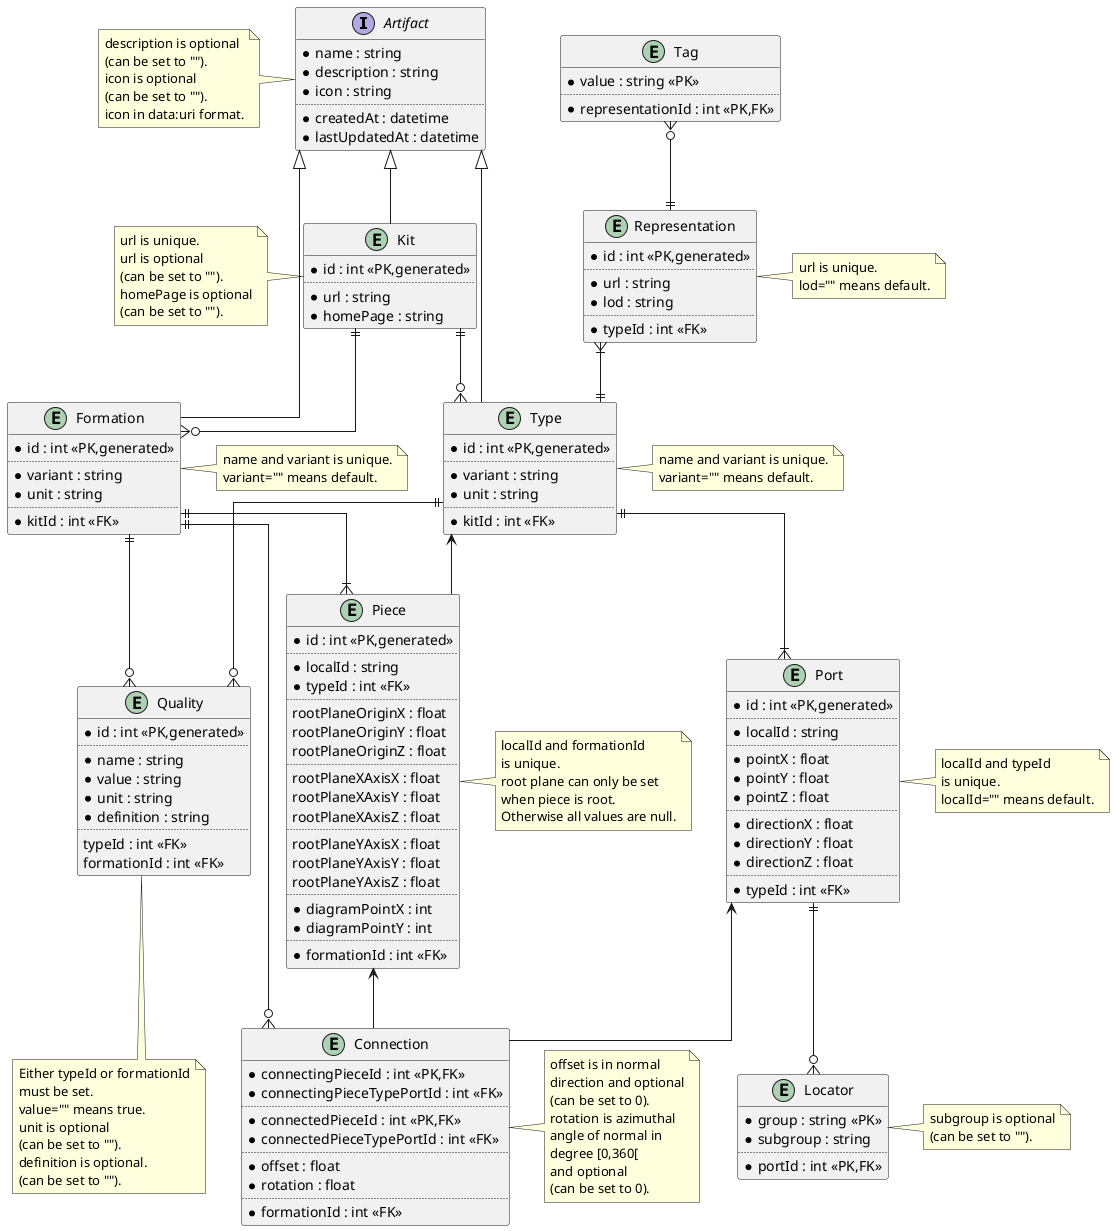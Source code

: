 @startuml "data architecture"
skinparam linetype ortho

interface Artifact {
    *name : string
    *description : string
    *icon : string
    ..
    *createdAt : datetime
    *lastUpdatedAt : datetime
}
note left of Artifact
    description is optional
    (can be set to "").
    icon is optional
    (can be set to "").
    icon in data:uri format.
end note

entity Kit {
    *id : int <<PK,generated>> 
    ..
    *url : string
    *homePage : string
}
note left of Kit
    url is unique.
    url is optional
    (can be set to "").
    homePage is optional
    (can be set to "").
end note

entity Type {
    *id : int <<PK,generated>>
    ..
    *variant : string
    *unit : string
    ..
    *kitId : int <<FK>>
}
note right of Type
    name and variant is unique.
    variant="" means default.
end note

entity Representation {
    *id : int <<PK,generated>>
    ..
    *url : string
    *lod : string
    ..
    *typeId : int <<FK>>
}
note right of Representation
    url is unique.
    lod="" means default.
end note

entity Tag {
    *value : string <<PK>>
    ..
    *representationId : int <<PK,FK>>
}

entity Port {
    *id : int <<PK,generated>>
    ..
    *localId : string
    ..
    *pointX : float
    *pointY : float
    *pointZ : float
    ..
    *directionX : float
    *directionY : float
    *directionZ : float
    ..
    *typeId : int <<FK>>
}
note right of Port
    localId and typeId
    is unique.
    localId="" means default.
end note

entity Quality {
    *id : int <<PK,generated>>
    ..
    *name : string
    *value : string
    *unit : string
    *definition : string
    ..
    typeId : int <<FK>>
    formationId : int <<FK>>
}
note bottom of Quality
    Either typeId or formationId
    must be set.
    value="" means true.
    unit is optional
    (can be set to "").
    definition is optional.
    (can be set to "").
end note

entity Locator {
    *group : string <<PK>>
    *subgroup : string
    ..
    *portId : int <<PK,FK>>
}
note right of Locator
    subgroup is optional
    (can be set to "").
end note

entity Piece {
    *id : int <<PK,generated>>
    ..
    *localId : string
    *typeId : int <<FK>>
    ..
    rootPlaneOriginX : float
    rootPlaneOriginY : float
    rootPlaneOriginZ : float
    ..
    rootPlaneXAxisX : float
    rootPlaneXAxisY : float
    rootPlaneXAxisZ : float
    ..
    rootPlaneYAxisX : float
    rootPlaneYAxisY : float
    rootPlaneYAxisZ : float
    ..
    *diagramPointX : int
    *diagramPointY : int
    ..
    *formationId : int <<FK>>
}
note right of Piece
    localId and formationId
    is unique.
    root plane can only be set
    when piece is root.
    Otherwise all values are null.
end note

entity Connection {
    *connectingPieceId : int <<PK,FK>>
    *connectingPieceTypePortId : int <<FK>>
    ..
    *connectedPieceId : int <<PK,FK>>
    *connectedPieceTypePortId : int <<FK>>
    ..
    *offset : float
    *rotation : float
    ..
    *formationId : int <<FK>>
}
note right of Connection
    offset is in normal 
    direction and optional
    (can be set to 0).
    rotation is azimuthal
    angle of normal in
    degree [0,360[
    and optional
    (can be set to 0). 
end note

entity Formation {
    *id : int <<PK,generated>>
    ..
    *variant : string
    *unit : string
    ..
    *kitId : int <<FK>>
}
note right of Formation
    name and variant is unique.
    variant="" means default.
end note

Kit ||--o{ Formation
Kit ||--o{ Type 
Tag }o--|| Representation
Representation }|--|| Type
Type ||--|{ Port
Type ||--o{ Quality
Formation ||--|{ Piece
Formation ||--o{ Connection
Formation ||--o{ Quality
Port ||--o{ Locator
Type <-- Piece
Piece <-- Connection
Port <-- Connection

Artifact <|-- Kit
Artifact <|-- Formation
Artifact <|-- Type

@enduml